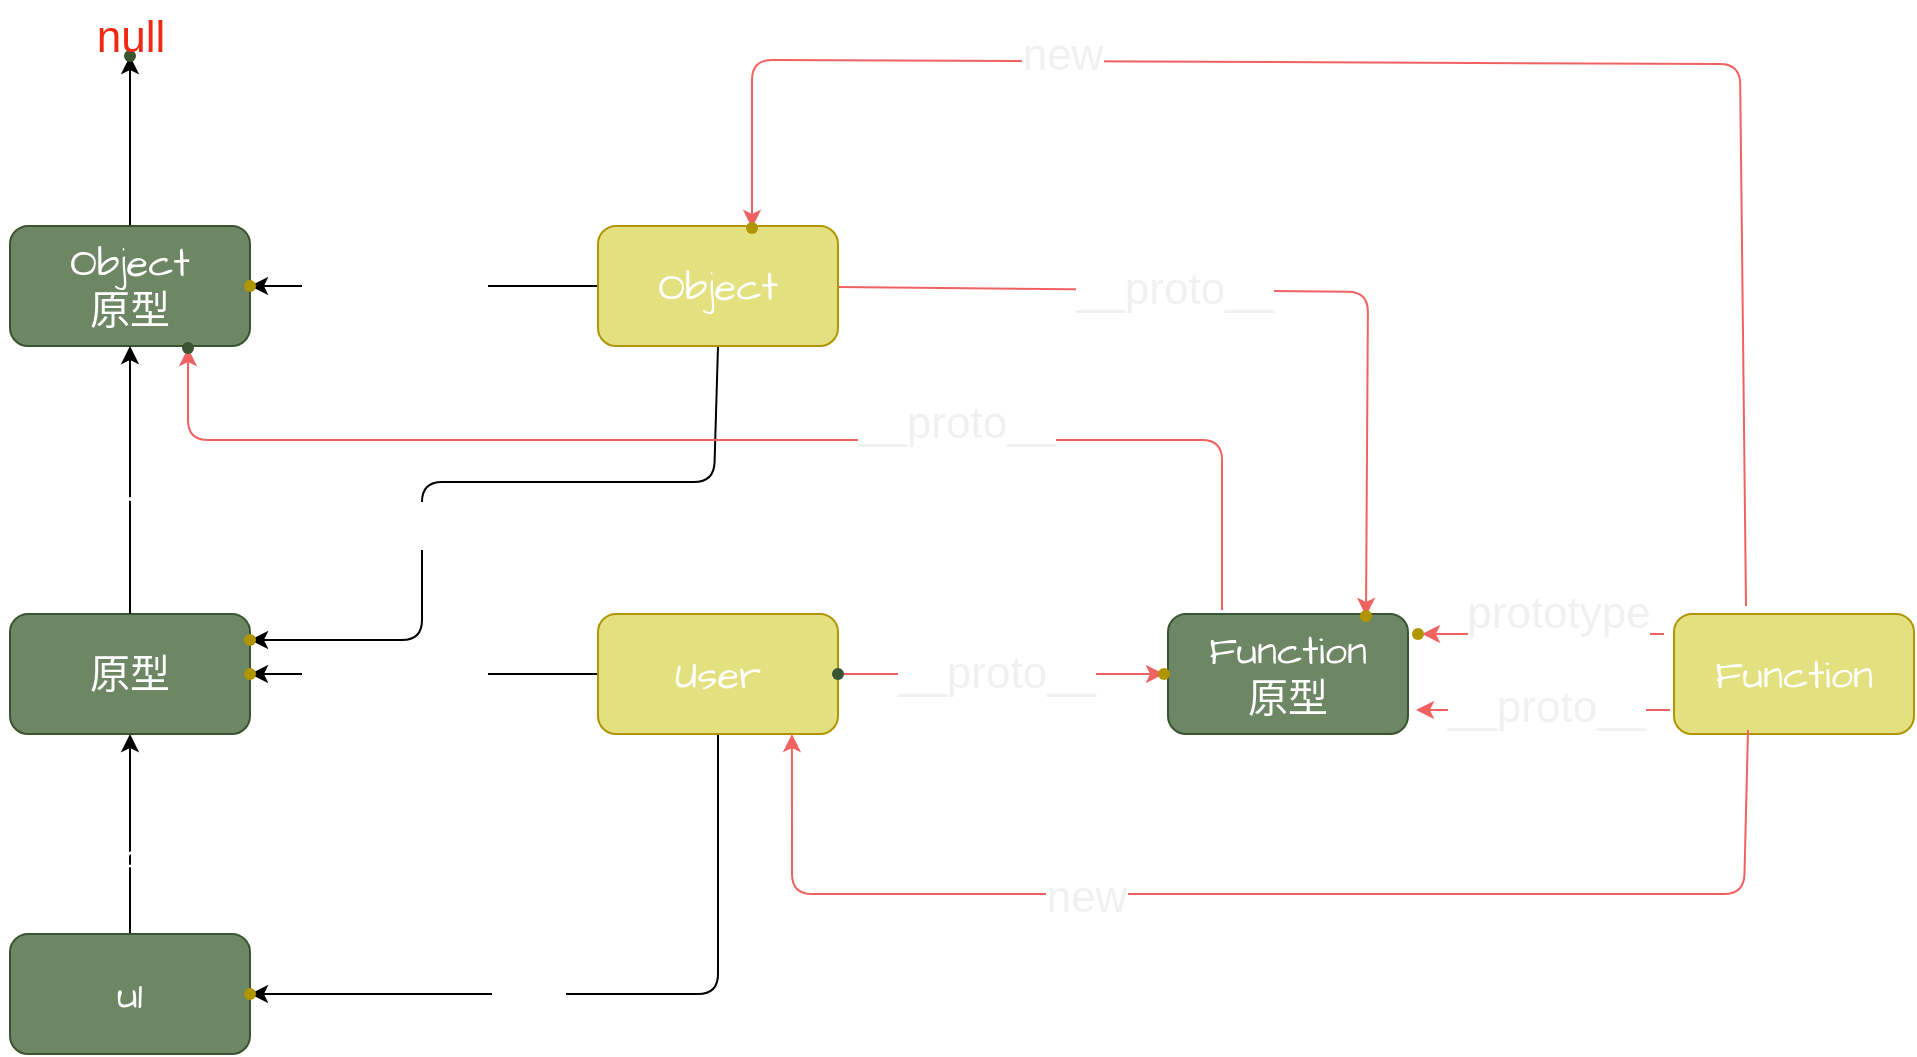 <mxfile>
    <diagram id="-qKb5OH08jzeKRxczE4Q" name="第 1 页">
        <mxGraphModel dx="1329" dy="766" grid="0" gridSize="10" guides="1" tooltips="1" connect="1" arrows="1" fold="1" page="0" pageScale="1" pageWidth="827" pageHeight="1169" background="none" math="0" shadow="0">
            <root>
                <mxCell id="0"/>
                <mxCell id="1" parent="0"/>
                <mxCell id="2" value="原型" style="rounded=1;whiteSpace=wrap;html=1;hachureGap=4;fontFamily=Architects Daughter;fontSource=https%3A%2F%2Ffonts.googleapis.com%2Fcss%3Ffamily%3DArchitects%2BDaughter;fontSize=20;fillColor=#6d8764;fontColor=#ffffff;strokeColor=#3A5431;" vertex="1" parent="1">
                    <mxGeometry x="-231" y="512" width="120" height="60" as="geometry"/>
                </mxCell>
                <mxCell id="3" value="" style="edgeStyle=none;hachureGap=4;html=1;fontFamily=Architects Daughter;fontSource=https%3A%2F%2Ffonts.googleapis.com%2Fcss%3Ffamily%3DArchitects%2BDaughter;fontSize=16;fontColor=#FFFFFF;" edge="1" source="4" target="2" parent="1">
                    <mxGeometry relative="1" as="geometry"/>
                </mxCell>
                <mxCell id="4" value="u1" style="rounded=1;whiteSpace=wrap;html=1;hachureGap=4;fontFamily=Architects Daughter;fontSource=https%3A%2F%2Ffonts.googleapis.com%2Fcss%3Ffamily%3DArchitects%2BDaughter;fontSize=20;fillColor=#6d8764;fontColor=#ffffff;strokeColor=#3A5431;" vertex="1" parent="1">
                    <mxGeometry x="-231" y="672" width="120" height="60" as="geometry"/>
                </mxCell>
                <mxCell id="5" value="" style="edgeStyle=none;hachureGap=4;html=1;fontFamily=Architects Daughter;fontSource=https%3A%2F%2Ffonts.googleapis.com%2Fcss%3Ffamily%3DArchitects%2BDaughter;fontSize=16;fontColor=#FFFFFF;" edge="1" source="9" target="10" parent="1">
                    <mxGeometry relative="1" as="geometry">
                        <Array as="points">
                            <mxPoint x="123" y="702"/>
                        </Array>
                    </mxGeometry>
                </mxCell>
                <mxCell id="6" value="new" style="edgeLabel;html=1;align=center;verticalAlign=middle;resizable=0;points=[];fontSize=20;fontFamily=Architects Daughter;fontColor=#FFFFFF;hachureGap=4;fontSource=https%3A%2F%2Ffonts.googleapis.com%2Fcss%3Ffamily%3DArchitects%2BDaughter;rounded=1;" vertex="1" connectable="0" parent="5">
                    <mxGeometry x="0.24" y="2" relative="1" as="geometry">
                        <mxPoint as="offset"/>
                    </mxGeometry>
                </mxCell>
                <mxCell id="7" value="" style="edgeStyle=none;hachureGap=4;html=1;fontFamily=Architects Daughter;fontSource=https%3A%2F%2Ffonts.googleapis.com%2Fcss%3Ffamily%3DArchitects%2BDaughter;fontSize=16;fontColor=#FFFFFF;" edge="1" source="9" target="12" parent="1">
                    <mxGeometry relative="1" as="geometry"/>
                </mxCell>
                <mxCell id="8" value="prototype" style="edgeLabel;html=1;align=center;verticalAlign=middle;resizable=0;points=[];fontSize=20;fontFamily=Architects Daughter;fontColor=#FFFFFF;hachureGap=4;fontSource=https%3A%2F%2Ffonts.googleapis.com%2Fcss%3Ffamily%3DArchitects%2BDaughter;rounded=1;" vertex="1" connectable="0" parent="7">
                    <mxGeometry x="0.174" y="6" relative="1" as="geometry">
                        <mxPoint as="offset"/>
                    </mxGeometry>
                </mxCell>
                <mxCell id="44" value="" style="edgeStyle=none;rounded=1;html=1;strokeColor=#F06262;fontSize=22;fontColor=#F0F0F0;" edge="1" parent="1" source="9" target="43">
                    <mxGeometry relative="1" as="geometry"/>
                </mxCell>
                <mxCell id="45" value="__proto__" style="edgeLabel;html=1;align=center;verticalAlign=middle;resizable=0;points=[];fontSize=22;fontColor=#F0F0F0;" vertex="1" connectable="0" parent="44">
                    <mxGeometry x="-0.329" y="2" relative="1" as="geometry">
                        <mxPoint x="24" y="2" as="offset"/>
                    </mxGeometry>
                </mxCell>
                <mxCell id="9" value="&lt;font color=&quot;#ffffff&quot;&gt;User&lt;/font&gt;" style="rounded=1;whiteSpace=wrap;html=1;hachureGap=4;fontFamily=Architects Daughter;fontSource=https%3A%2F%2Ffonts.googleapis.com%2Fcss%3Ffamily%3DArchitects%2BDaughter;fontSize=20;fillColor=#E3E07F;fontColor=#000000;strokeColor=#B09500;" vertex="1" parent="1">
                    <mxGeometry x="63" y="512" width="120" height="60" as="geometry"/>
                </mxCell>
                <mxCell id="10" value="" style="shape=waypoint;size=6;pointerEvents=1;points=[];fillColor=#E3E07F;resizable=0;rotatable=0;perimeter=centerPerimeter;snapToPoint=1;fontSize=20;fontFamily=Architects Daughter;strokeColor=#B09500;fontColor=#000000;rounded=1;hachureGap=4;fontSource=https%3A%2F%2Ffonts.googleapis.com%2Fcss%3Ffamily%3DArchitects%2BDaughter;" vertex="1" parent="1">
                    <mxGeometry x="-121" y="692" width="20" height="20" as="geometry"/>
                </mxCell>
                <mxCell id="11" value="__proto__" style="text;html=1;align=center;verticalAlign=middle;resizable=0;points=[];autosize=1;strokeColor=none;fillColor=none;fontSize=20;fontFamily=Architects Daughter;fontColor=#FFFFFF;hachureGap=4;fontSource=https%3A%2F%2Ffonts.googleapis.com%2Fcss%3Ffamily%3DArchitects%2BDaughter;rounded=1;" vertex="1" parent="1">
                    <mxGeometry x="-236" y="612" width="130" height="40" as="geometry"/>
                </mxCell>
                <mxCell id="12" value="" style="shape=waypoint;size=6;pointerEvents=1;points=[];fillColor=#E3E07F;resizable=0;rotatable=0;perimeter=centerPerimeter;snapToPoint=1;fontSize=20;fontFamily=Architects Daughter;strokeColor=#B09500;fontColor=#000000;rounded=1;hachureGap=4;fontSource=https%3A%2F%2Ffonts.googleapis.com%2Fcss%3Ffamily%3DArchitects%2BDaughter;" vertex="1" parent="1">
                    <mxGeometry x="-121" y="532" width="20" height="20" as="geometry"/>
                </mxCell>
                <mxCell id="25" value="" style="edgeStyle=none;rounded=1;html=1;" edge="1" parent="1" source="13" target="24">
                    <mxGeometry relative="1" as="geometry"/>
                </mxCell>
                <mxCell id="13" value="Object&lt;br&gt;原型" style="rounded=1;whiteSpace=wrap;html=1;hachureGap=4;fontFamily=Architects Daughter;fontSource=https%3A%2F%2Ffonts.googleapis.com%2Fcss%3Ffamily%3DArchitects%2BDaughter;fontSize=20;fillColor=#6d8764;fontColor=#ffffff;strokeColor=#3A5431;" vertex="1" parent="1">
                    <mxGeometry x="-231" y="318" width="120" height="60" as="geometry"/>
                </mxCell>
                <mxCell id="14" value="" style="edgeStyle=none;hachureGap=4;html=1;fontFamily=Architects Daughter;fontSource=https%3A%2F%2Ffonts.googleapis.com%2Fcss%3Ffamily%3DArchitects%2BDaughter;fontSize=16;fontColor=#FFFFFF;exitX=0.5;exitY=0;exitDx=0;exitDy=0;" edge="1" parent="1" source="2" target="13">
                    <mxGeometry relative="1" as="geometry">
                        <mxPoint x="-171" y="414" as="sourcePoint"/>
                    </mxGeometry>
                </mxCell>
                <mxCell id="16" value="" style="edgeStyle=none;hachureGap=4;html=1;fontFamily=Architects Daughter;fontSource=https%3A%2F%2Ffonts.googleapis.com%2Fcss%3Ffamily%3DArchitects%2BDaughter;fontSize=16;fontColor=#FFFFFF;exitX=0.5;exitY=1;exitDx=0;exitDy=0;" edge="1" parent="1" source="20" target="21">
                    <mxGeometry relative="1" as="geometry">
                        <Array as="points">
                            <mxPoint x="121" y="446"/>
                            <mxPoint x="-25" y="446"/>
                            <mxPoint x="-25" y="525"/>
                        </Array>
                        <mxPoint x="123" y="401" as="sourcePoint"/>
                    </mxGeometry>
                </mxCell>
                <mxCell id="17" value="new" style="edgeLabel;html=1;align=center;verticalAlign=middle;resizable=0;points=[];fontSize=20;fontFamily=Architects Daughter;fontColor=#FFFFFF;hachureGap=4;fontSource=https%3A%2F%2Ffonts.googleapis.com%2Fcss%3Ffamily%3DArchitects%2BDaughter;rounded=1;" vertex="1" connectable="0" parent="16">
                    <mxGeometry x="0.24" y="2" relative="1" as="geometry">
                        <mxPoint as="offset"/>
                    </mxGeometry>
                </mxCell>
                <mxCell id="18" value="" style="edgeStyle=none;hachureGap=4;html=1;fontFamily=Architects Daughter;fontSource=https%3A%2F%2Ffonts.googleapis.com%2Fcss%3Ffamily%3DArchitects%2BDaughter;fontSize=16;fontColor=#FFFFFF;" edge="1" parent="1" source="20" target="23">
                    <mxGeometry relative="1" as="geometry"/>
                </mxCell>
                <mxCell id="19" value="prototype" style="edgeLabel;html=1;align=center;verticalAlign=middle;resizable=0;points=[];fontSize=20;fontFamily=Architects Daughter;fontColor=#FFFFFF;hachureGap=4;fontSource=https%3A%2F%2Ffonts.googleapis.com%2Fcss%3Ffamily%3DArchitects%2BDaughter;rounded=1;" vertex="1" connectable="0" parent="18">
                    <mxGeometry x="0.174" y="6" relative="1" as="geometry">
                        <mxPoint as="offset"/>
                    </mxGeometry>
                </mxCell>
                <mxCell id="47" value="" style="edgeStyle=none;rounded=1;html=1;strokeColor=#F06262;fontSize=22;fontColor=#F0F0F0;" edge="1" parent="1" source="20" target="46">
                    <mxGeometry relative="1" as="geometry">
                        <Array as="points">
                            <mxPoint x="448" y="351"/>
                        </Array>
                    </mxGeometry>
                </mxCell>
                <mxCell id="48" value="__proto__" style="edgeLabel;html=1;align=center;verticalAlign=middle;resizable=0;points=[];fontSize=22;fontColor=#F0F0F0;" vertex="1" connectable="0" parent="47">
                    <mxGeometry x="-0.214" relative="1" as="geometry">
                        <mxPoint as="offset"/>
                    </mxGeometry>
                </mxCell>
                <mxCell id="20" value="&lt;font color=&quot;#ffffff&quot;&gt;Object&lt;/font&gt;" style="rounded=1;whiteSpace=wrap;html=1;hachureGap=4;fontFamily=Architects Daughter;fontSource=https%3A%2F%2Ffonts.googleapis.com%2Fcss%3Ffamily%3DArchitects%2BDaughter;fontSize=20;fillColor=#E3E07F;fontColor=#000000;strokeColor=#B09500;" vertex="1" parent="1">
                    <mxGeometry x="63" y="318" width="120" height="60" as="geometry"/>
                </mxCell>
                <mxCell id="21" value="" style="shape=waypoint;size=6;pointerEvents=1;points=[];fillColor=#E3E07F;resizable=0;rotatable=0;perimeter=centerPerimeter;snapToPoint=1;fontSize=20;fontFamily=Architects Daughter;strokeColor=#B09500;fontColor=#000000;rounded=1;hachureGap=4;fontSource=https%3A%2F%2Ffonts.googleapis.com%2Fcss%3Ffamily%3DArchitects%2BDaughter;" vertex="1" parent="1">
                    <mxGeometry x="-121" y="515" width="20" height="20" as="geometry"/>
                </mxCell>
                <mxCell id="22" value="__proto__" style="text;html=1;align=center;verticalAlign=middle;resizable=0;points=[];autosize=1;strokeColor=none;fillColor=none;fontSize=20;fontFamily=Architects Daughter;fontColor=#FFFFFF;hachureGap=4;fontSource=https%3A%2F%2Ffonts.googleapis.com%2Fcss%3Ffamily%3DArchitects%2BDaughter;rounded=1;" vertex="1" parent="1">
                    <mxGeometry x="-231" y="436" width="130" height="40" as="geometry"/>
                </mxCell>
                <mxCell id="23" value="" style="shape=waypoint;size=6;pointerEvents=1;points=[];fillColor=#E3E07F;resizable=0;rotatable=0;perimeter=centerPerimeter;snapToPoint=1;fontSize=20;fontFamily=Architects Daughter;strokeColor=#B09500;fontColor=#000000;rounded=1;hachureGap=4;fontSource=https%3A%2F%2Ffonts.googleapis.com%2Fcss%3Ffamily%3DArchitects%2BDaughter;" vertex="1" parent="1">
                    <mxGeometry x="-121" y="338" width="20" height="20" as="geometry"/>
                </mxCell>
                <mxCell id="24" value="" style="shape=waypoint;sketch=0;size=6;pointerEvents=1;points=[];fillColor=#6d8764;resizable=0;rotatable=0;perimeter=centerPerimeter;snapToPoint=1;fontSize=20;fontFamily=Architects Daughter;strokeColor=#3A5431;fontColor=#ffffff;rounded=1;hachureGap=4;fontSource=https%3A%2F%2Ffonts.googleapis.com%2Fcss%3Ffamily%3DArchitects%2BDaughter;" vertex="1" parent="1">
                    <mxGeometry x="-181" y="223" width="20" height="20" as="geometry"/>
                </mxCell>
                <mxCell id="26" value="&lt;font style=&quot;font-size: 22px;&quot; color=&quot;#f02913&quot;&gt;null&lt;/font&gt;" style="text;html=1;align=center;verticalAlign=middle;resizable=0;points=[];autosize=1;strokeColor=none;fillColor=none;rounded=1;" vertex="1" parent="1">
                    <mxGeometry x="-197" y="205" width="52" height="38" as="geometry"/>
                </mxCell>
                <mxCell id="33" value="" style="edgeStyle=none;rounded=1;html=1;strokeColor=#F06262;fontSize=22;fontColor=#F0F0F0;" edge="1" parent="1" target="32">
                    <mxGeometry relative="1" as="geometry">
                        <mxPoint x="637" y="508" as="sourcePoint"/>
                        <Array as="points">
                            <mxPoint x="634" y="237"/>
                            <mxPoint x="140" y="235"/>
                        </Array>
                    </mxGeometry>
                </mxCell>
                <mxCell id="34" value="new" style="edgeLabel;html=1;align=center;verticalAlign=middle;resizable=0;points=[];fontSize=22;fontColor=#F0F0F0;" vertex="1" connectable="0" parent="33">
                    <mxGeometry x="0.273" y="-2" relative="1" as="geometry">
                        <mxPoint x="-70" y="-1" as="offset"/>
                    </mxGeometry>
                </mxCell>
                <mxCell id="36" value="" style="edgeStyle=none;rounded=1;html=1;strokeColor=#F06262;fontSize=22;fontColor=#F0F0F0;" edge="1" parent="1">
                    <mxGeometry relative="1" as="geometry">
                        <mxPoint x="599" y="560" as="sourcePoint"/>
                        <mxPoint x="472" y="560" as="targetPoint"/>
                    </mxGeometry>
                </mxCell>
                <mxCell id="37" value="__proto__" style="edgeLabel;html=1;align=center;verticalAlign=middle;resizable=0;points=[];fontSize=22;fontColor=#F0F0F0;" vertex="1" connectable="0" parent="36">
                    <mxGeometry x="0.501" y="2" relative="1" as="geometry">
                        <mxPoint x="33" y="-3" as="offset"/>
                    </mxGeometry>
                </mxCell>
                <mxCell id="38" value="" style="edgeStyle=none;rounded=1;html=1;strokeColor=#F06262;fontSize=22;fontColor=#F0F0F0;" edge="1" parent="1">
                    <mxGeometry relative="1" as="geometry">
                        <mxPoint x="596" y="522" as="sourcePoint"/>
                        <mxPoint x="475" y="522" as="targetPoint"/>
                        <Array as="points"/>
                    </mxGeometry>
                </mxCell>
                <mxCell id="39" value="prototype" style="edgeLabel;html=1;align=center;verticalAlign=middle;resizable=0;points=[];fontSize=22;fontColor=#F0F0F0;" vertex="1" connectable="0" parent="38">
                    <mxGeometry x="0.311" y="-2" relative="1" as="geometry">
                        <mxPoint x="26" y="-8" as="offset"/>
                    </mxGeometry>
                </mxCell>
                <mxCell id="27" value="&lt;font color=&quot;#ffffff&quot;&gt;Function&lt;/font&gt;" style="rounded=1;whiteSpace=wrap;html=1;hachureGap=4;fontFamily=Architects Daughter;fontSource=https%3A%2F%2Ffonts.googleapis.com%2Fcss%3Ffamily%3DArchitects%2BDaughter;fontSize=20;fillColor=#E3E07F;fontColor=#000000;strokeColor=#B09500;" vertex="1" parent="1">
                    <mxGeometry x="601" y="512" width="120" height="60" as="geometry"/>
                </mxCell>
                <mxCell id="30" value="" style="edgeStyle=none;rounded=1;html=1;fontSize=22;fontColor=#F02913;entryX=0.808;entryY=1;entryDx=0;entryDy=0;entryPerimeter=0;strokeColor=#F06262;" edge="1" parent="1" target="9">
                    <mxGeometry relative="1" as="geometry">
                        <mxPoint x="638" y="570" as="sourcePoint"/>
                        <Array as="points">
                            <mxPoint x="636" y="652"/>
                            <mxPoint x="160" y="652"/>
                        </Array>
                    </mxGeometry>
                </mxCell>
                <mxCell id="31" value="&lt;font color=&quot;#f0f0f0&quot;&gt;new&lt;/font&gt;" style="edgeLabel;html=1;align=center;verticalAlign=middle;resizable=0;points=[];fontSize=22;fontColor=#F02913;" vertex="1" connectable="0" parent="30">
                    <mxGeometry x="0.362" y="2" relative="1" as="geometry">
                        <mxPoint x="23" as="offset"/>
                    </mxGeometry>
                </mxCell>
                <mxCell id="41" value="" style="edgeStyle=none;rounded=1;html=1;strokeColor=#F06262;fontSize=22;fontColor=#F0F0F0;" edge="1" parent="1" target="40">
                    <mxGeometry relative="1" as="geometry">
                        <mxPoint x="375" y="510" as="sourcePoint"/>
                        <Array as="points">
                            <mxPoint x="375" y="425"/>
                            <mxPoint x="-142" y="425"/>
                        </Array>
                    </mxGeometry>
                </mxCell>
                <mxCell id="42" value="__proto__" style="edgeLabel;html=1;align=center;verticalAlign=middle;resizable=0;points=[];fontSize=22;fontColor=#F0F0F0;" vertex="1" connectable="0" parent="41">
                    <mxGeometry x="-0.332" y="-2" relative="1" as="geometry">
                        <mxPoint x="-2" y="-6" as="offset"/>
                    </mxGeometry>
                </mxCell>
                <mxCell id="28" value="Function&lt;br&gt;原型" style="rounded=1;whiteSpace=wrap;html=1;hachureGap=4;fontFamily=Architects Daughter;fontSource=https%3A%2F%2Ffonts.googleapis.com%2Fcss%3Ffamily%3DArchitects%2BDaughter;fontSize=20;fillColor=#6d8764;fontColor=#ffffff;strokeColor=#3A5431;" vertex="1" parent="1">
                    <mxGeometry x="348" y="512" width="120" height="60" as="geometry"/>
                </mxCell>
                <mxCell id="29" value="" style="shape=waypoint;sketch=0;size=6;pointerEvents=1;points=[];fillColor=#6d8764;resizable=0;rotatable=0;perimeter=centerPerimeter;snapToPoint=1;fontSize=20;fontFamily=Architects Daughter;strokeColor=#3A5431;fontColor=#ffffff;rounded=1;hachureGap=4;fontSource=https%3A%2F%2Ffonts.googleapis.com%2Fcss%3Ffamily%3DArchitects%2BDaughter;" vertex="1" parent="1">
                    <mxGeometry x="173" y="532" width="20" height="20" as="geometry"/>
                </mxCell>
                <mxCell id="32" value="" style="shape=waypoint;sketch=0;size=6;pointerEvents=1;points=[];fillColor=#E3E07F;resizable=0;rotatable=0;perimeter=centerPerimeter;snapToPoint=1;fontSize=20;fontFamily=Architects Daughter;strokeColor=#B09500;fontColor=#000000;rounded=1;hachureGap=4;fontSource=https%3A%2F%2Ffonts.googleapis.com%2Fcss%3Ffamily%3DArchitects%2BDaughter;" vertex="1" parent="1">
                    <mxGeometry x="130" y="309" width="20" height="20" as="geometry"/>
                </mxCell>
                <mxCell id="35" value="" style="shape=waypoint;sketch=0;size=6;pointerEvents=1;points=[];fillColor=#E3E07F;resizable=0;rotatable=0;perimeter=centerPerimeter;snapToPoint=1;fontSize=20;fontFamily=Architects Daughter;strokeColor=#B09500;fontColor=#000000;rounded=1;hachureGap=4;fontSource=https%3A%2F%2Ffonts.googleapis.com%2Fcss%3Ffamily%3DArchitects%2BDaughter;" vertex="1" parent="1">
                    <mxGeometry x="463" y="512" width="20" height="20" as="geometry"/>
                </mxCell>
                <mxCell id="40" value="" style="shape=waypoint;sketch=0;size=6;pointerEvents=1;points=[];fillColor=#6d8764;resizable=0;rotatable=0;perimeter=centerPerimeter;snapToPoint=1;fontSize=20;fontFamily=Architects Daughter;strokeColor=#3A5431;fontColor=#ffffff;rounded=1;hachureGap=4;fontSource=https%3A%2F%2Ffonts.googleapis.com%2Fcss%3Ffamily%3DArchitects%2BDaughter;" vertex="1" parent="1">
                    <mxGeometry x="-152" y="369" width="20" height="20" as="geometry"/>
                </mxCell>
                <mxCell id="43" value="" style="shape=waypoint;sketch=0;size=6;pointerEvents=1;points=[];fillColor=#E3E07F;resizable=0;rotatable=0;perimeter=centerPerimeter;snapToPoint=1;fontSize=20;fontFamily=Architects Daughter;strokeColor=#B09500;fontColor=#000000;rounded=1;hachureGap=4;fontSource=https%3A%2F%2Ffonts.googleapis.com%2Fcss%3Ffamily%3DArchitects%2BDaughter;" vertex="1" parent="1">
                    <mxGeometry x="336" y="532" width="20" height="20" as="geometry"/>
                </mxCell>
                <mxCell id="46" value="" style="shape=waypoint;sketch=0;size=6;pointerEvents=1;points=[];fillColor=#E3E07F;resizable=0;rotatable=0;perimeter=centerPerimeter;snapToPoint=1;fontSize=20;fontFamily=Architects Daughter;strokeColor=#B09500;fontColor=#000000;rounded=1;hachureGap=4;fontSource=https%3A%2F%2Ffonts.googleapis.com%2Fcss%3Ffamily%3DArchitects%2BDaughter;" vertex="1" parent="1">
                    <mxGeometry x="437" y="503" width="20" height="20" as="geometry"/>
                </mxCell>
            </root>
        </mxGraphModel>
    </diagram>
</mxfile>